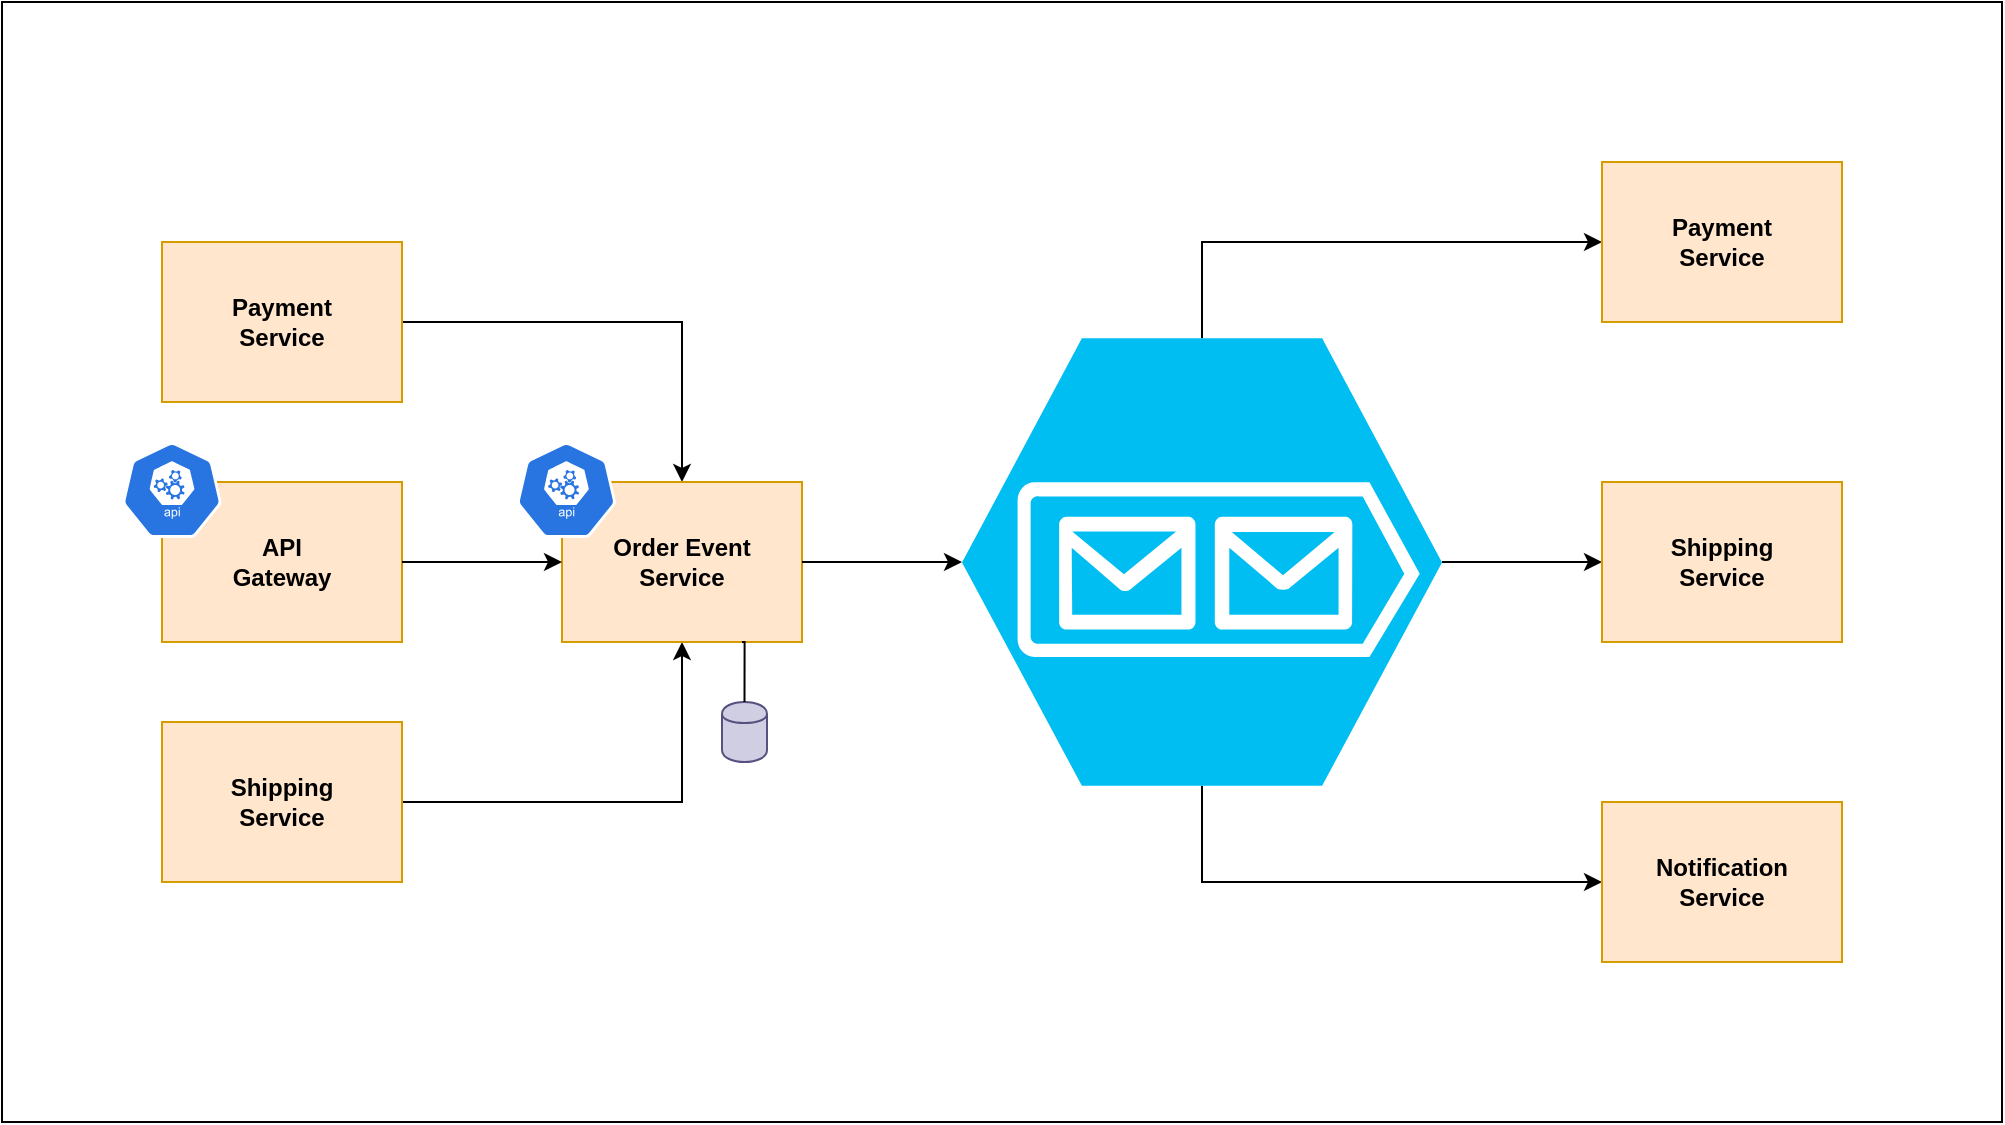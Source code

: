 <mxfile version="13.3.5" type="device" pages="2"><diagram id="Wsbl-v5SkbmwToqx3W-l" name="Page-1"><mxGraphModel dx="946" dy="680" grid="1" gridSize="10" guides="1" tooltips="1" connect="1" arrows="1" fold="1" page="1" pageScale="1" pageWidth="1700" pageHeight="1100" math="0" shadow="0"><root><mxCell id="0"/><mxCell id="1" parent="0"/><mxCell id="LPvzCVMMtISX2gwxlEmA-1" value="" style="rounded=0;whiteSpace=wrap;html=1;" vertex="1" parent="1"><mxGeometry x="120" y="80" width="1000" height="560" as="geometry"/></mxCell><mxCell id="TZjlFjjveMTCR6Yxz_XY-23" style="edgeStyle=orthogonalEdgeStyle;rounded=0;orthogonalLoop=1;jettySize=auto;html=1;exitX=0.5;exitY=0;exitDx=0;exitDy=0;exitPerimeter=0;entryX=0;entryY=0.5;entryDx=0;entryDy=0;" parent="1" source="B-DlGSOa13A6uvMS_XW_-30" target="TZjlFjjveMTCR6Yxz_XY-20" edge="1"><mxGeometry relative="1" as="geometry"/></mxCell><mxCell id="TZjlFjjveMTCR6Yxz_XY-24" style="edgeStyle=orthogonalEdgeStyle;rounded=0;orthogonalLoop=1;jettySize=auto;html=1;exitX=1;exitY=0.5;exitDx=0;exitDy=0;exitPerimeter=0;entryX=0;entryY=0.5;entryDx=0;entryDy=0;" parent="1" source="B-DlGSOa13A6uvMS_XW_-30" target="TZjlFjjveMTCR6Yxz_XY-21" edge="1"><mxGeometry relative="1" as="geometry"/></mxCell><mxCell id="TZjlFjjveMTCR6Yxz_XY-25" style="edgeStyle=orthogonalEdgeStyle;rounded=0;orthogonalLoop=1;jettySize=auto;html=1;exitX=0.5;exitY=1;exitDx=0;exitDy=0;exitPerimeter=0;entryX=0;entryY=0.5;entryDx=0;entryDy=0;" parent="1" source="B-DlGSOa13A6uvMS_XW_-30" target="TZjlFjjveMTCR6Yxz_XY-22" edge="1"><mxGeometry relative="1" as="geometry"/></mxCell><mxCell id="B-DlGSOa13A6uvMS_XW_-30" value="" style="verticalLabelPosition=bottom;html=1;verticalAlign=top;align=center;strokeColor=none;fillColor=#00BEF2;shape=mxgraph.azure.storage_queue;" parent="1" vertex="1"><mxGeometry x="600" y="248.13" width="240" height="223.75" as="geometry"/></mxCell><mxCell id="B-DlGSOa13A6uvMS_XW_-47" value="" style="shape=cylinder;whiteSpace=wrap;html=1;boundedLbl=1;backgroundOutline=1;fillColor=#d0cee2;strokeColor=#56517e;" parent="1" vertex="1"><mxGeometry x="480" y="430" width="22.5" height="30" as="geometry"/></mxCell><mxCell id="TZjlFjjveMTCR6Yxz_XY-8" style="edgeStyle=orthogonalEdgeStyle;rounded=0;orthogonalLoop=1;jettySize=auto;html=1;exitX=0.5;exitY=1;exitDx=0;exitDy=0;" parent="1" edge="1"><mxGeometry relative="1" as="geometry"><mxPoint x="290" y="510" as="sourcePoint"/><mxPoint x="290" y="510" as="targetPoint"/></mxGeometry></mxCell><mxCell id="TZjlFjjveMTCR6Yxz_XY-17" style="edgeStyle=orthogonalEdgeStyle;rounded=0;orthogonalLoop=1;jettySize=auto;html=1;exitX=1;exitY=0.5;exitDx=0;exitDy=0;entryX=0.5;entryY=0;entryDx=0;entryDy=0;" parent="1" source="TZjlFjjveMTCR6Yxz_XY-10" target="TZjlFjjveMTCR6Yxz_XY-12" edge="1"><mxGeometry relative="1" as="geometry"/></mxCell><mxCell id="TZjlFjjveMTCR6Yxz_XY-10" value="&lt;b&gt;Payment &lt;br&gt;Service&lt;/b&gt;" style="rounded=0;whiteSpace=wrap;html=1;fillColor=#ffe6cc;strokeColor=#d79b00;" parent="1" vertex="1"><mxGeometry x="200" y="200" width="120" height="80" as="geometry"/></mxCell><mxCell id="TZjlFjjveMTCR6Yxz_XY-16" style="edgeStyle=orthogonalEdgeStyle;rounded=0;orthogonalLoop=1;jettySize=auto;html=1;exitX=1;exitY=0.5;exitDx=0;exitDy=0;entryX=0.5;entryY=1;entryDx=0;entryDy=0;" parent="1" source="TZjlFjjveMTCR6Yxz_XY-11" target="TZjlFjjveMTCR6Yxz_XY-12" edge="1"><mxGeometry relative="1" as="geometry"/></mxCell><mxCell id="TZjlFjjveMTCR6Yxz_XY-11" value="&lt;b&gt;Shipping &lt;br&gt;Service&lt;/b&gt;" style="rounded=0;whiteSpace=wrap;html=1;fillColor=#ffe6cc;strokeColor=#d79b00;" parent="1" vertex="1"><mxGeometry x="200" y="440" width="120" height="80" as="geometry"/></mxCell><mxCell id="TZjlFjjveMTCR6Yxz_XY-14" value="" style="group" parent="1" vertex="1" connectable="0"><mxGeometry x="180" y="300" width="140" height="100" as="geometry"/></mxCell><mxCell id="B-DlGSOa13A6uvMS_XW_-1" value="&lt;b&gt;API &lt;br&gt;Gateway&lt;/b&gt;" style="rounded=0;whiteSpace=wrap;html=1;fillColor=#ffe6cc;strokeColor=#d79b00;" parent="TZjlFjjveMTCR6Yxz_XY-14" vertex="1"><mxGeometry x="20" y="20" width="120" height="80" as="geometry"/></mxCell><mxCell id="B-DlGSOa13A6uvMS_XW_-14" value="" style="html=1;dashed=0;whitespace=wrap;fillColor=#2875E2;strokeColor=#ffffff;points=[[0.005,0.63,0],[0.1,0.2,0],[0.9,0.2,0],[0.5,0,0],[0.995,0.63,0],[0.72,0.99,0],[0.5,1,0],[0.28,0.99,0]];shape=mxgraph.kubernetes.icon;prIcon=api" parent="TZjlFjjveMTCR6Yxz_XY-14" vertex="1"><mxGeometry width="50" height="48" as="geometry"/></mxCell><mxCell id="TZjlFjjveMTCR6Yxz_XY-15" value="" style="group" parent="1" vertex="1" connectable="0"><mxGeometry x="377.22" y="300" width="142.78" height="100" as="geometry"/></mxCell><mxCell id="TZjlFjjveMTCR6Yxz_XY-12" value="&lt;b&gt;Order Event&lt;br&gt;Service&lt;br&gt;&lt;/b&gt;" style="rounded=0;whiteSpace=wrap;html=1;fillColor=#ffe6cc;strokeColor=#d79b00;" parent="TZjlFjjveMTCR6Yxz_XY-15" vertex="1"><mxGeometry x="22.78" y="20" width="120" height="80" as="geometry"/></mxCell><mxCell id="TZjlFjjveMTCR6Yxz_XY-13" value="" style="html=1;dashed=0;whitespace=wrap;fillColor=#2875E2;strokeColor=#ffffff;points=[[0.005,0.63,0],[0.1,0.2,0],[0.9,0.2,0],[0.5,0,0],[0.995,0.63,0],[0.72,0.99,0],[0.5,1,0],[0.28,0.99,0]];shape=mxgraph.kubernetes.icon;prIcon=api" parent="TZjlFjjveMTCR6Yxz_XY-15" vertex="1"><mxGeometry width="50" height="48" as="geometry"/></mxCell><mxCell id="TZjlFjjveMTCR6Yxz_XY-18" style="edgeStyle=orthogonalEdgeStyle;rounded=0;orthogonalLoop=1;jettySize=auto;html=1;exitX=1;exitY=0.5;exitDx=0;exitDy=0;entryX=0;entryY=0.5;entryDx=0;entryDy=0;" parent="1" source="B-DlGSOa13A6uvMS_XW_-1" target="TZjlFjjveMTCR6Yxz_XY-12" edge="1"><mxGeometry relative="1" as="geometry"/></mxCell><mxCell id="TZjlFjjveMTCR6Yxz_XY-19" style="edgeStyle=orthogonalEdgeStyle;rounded=0;orthogonalLoop=1;jettySize=auto;html=1;exitX=1;exitY=0.5;exitDx=0;exitDy=0;entryX=0;entryY=0.5;entryDx=0;entryDy=0;entryPerimeter=0;" parent="1" source="TZjlFjjveMTCR6Yxz_XY-12" target="B-DlGSOa13A6uvMS_XW_-30" edge="1"><mxGeometry relative="1" as="geometry"/></mxCell><mxCell id="TZjlFjjveMTCR6Yxz_XY-20" value="&lt;b&gt;Payment &lt;br&gt;Service&lt;/b&gt;" style="rounded=0;whiteSpace=wrap;html=1;fillColor=#ffe6cc;strokeColor=#d79b00;" parent="1" vertex="1"><mxGeometry x="920" y="160" width="120" height="80" as="geometry"/></mxCell><mxCell id="TZjlFjjveMTCR6Yxz_XY-21" value="&lt;b&gt;Shipping &lt;br&gt;Service&lt;/b&gt;" style="rounded=0;whiteSpace=wrap;html=1;fillColor=#ffe6cc;strokeColor=#d79b00;" parent="1" vertex="1"><mxGeometry x="920" y="320" width="120" height="80" as="geometry"/></mxCell><mxCell id="TZjlFjjveMTCR6Yxz_XY-22" value="&lt;b&gt;Notification&lt;br&gt;Service&lt;/b&gt;" style="rounded=0;whiteSpace=wrap;html=1;fillColor=#ffe6cc;strokeColor=#d79b00;" parent="1" vertex="1"><mxGeometry x="920" y="480" width="120" height="80" as="geometry"/></mxCell><mxCell id="TZjlFjjveMTCR6Yxz_XY-26" style="edgeStyle=orthogonalEdgeStyle;rounded=0;orthogonalLoop=1;jettySize=auto;html=1;exitX=0.75;exitY=1;exitDx=0;exitDy=0;entryX=0.5;entryY=0;entryDx=0;entryDy=0;endArrow=none;endFill=0;" parent="1" source="TZjlFjjveMTCR6Yxz_XY-12" target="B-DlGSOa13A6uvMS_XW_-47" edge="1"><mxGeometry relative="1" as="geometry"/></mxCell></root></mxGraphModel></diagram><diagram id="kPfqQvV7cDaTI_ySpxtC" name="Page-2"><mxGraphModel dx="946" dy="680" grid="1" gridSize="10" guides="1" tooltips="1" connect="1" arrows="1" fold="1" page="1" pageScale="1" pageWidth="1100" pageHeight="1700" math="0" shadow="0"><root><mxCell id="9QlDuwS1sY6Q4EqJH9zt-0"/><mxCell id="9QlDuwS1sY6Q4EqJH9zt-1" parent="9QlDuwS1sY6Q4EqJH9zt-0"/><mxCell id="S-ue-FrlQDx0FSW1Izl8-0" value="" style="rounded=0;whiteSpace=wrap;html=1;" vertex="1" parent="9QlDuwS1sY6Q4EqJH9zt-1"><mxGeometry x="40" y="320" width="840" height="510" as="geometry"/></mxCell><mxCell id="Oy7VzCrQsnHq-zTd5Rhm-27" style="edgeStyle=none;rounded=0;orthogonalLoop=1;jettySize=auto;html=1;exitX=0;exitY=0.5;exitDx=0;exitDy=0;startArrow=classic;startFill=1;endArrow=none;endFill=0;" parent="9QlDuwS1sY6Q4EqJH9zt-1" source="l3O65ct3H_1b33pMumbz-2" target="bFVgoX-Urph6g96-2OCy-2" edge="1"><mxGeometry relative="1" as="geometry"/></mxCell><mxCell id="l3O65ct3H_1b33pMumbz-2" value="Payment&lt;br&gt;Service" style="rounded=0;whiteSpace=wrap;html=1;labelBackgroundColor=none;fontSize=12;align=center;fillColor=#ffe6cc;strokeColor=#d79b00;fontStyle=1" parent="9QlDuwS1sY6Q4EqJH9zt-1" vertex="1"><mxGeometry x="720" y="357.63" width="120" height="79.25" as="geometry"/></mxCell><mxCell id="Oy7VzCrQsnHq-zTd5Rhm-13" value="1" style="edgeStyle=orthogonalEdgeStyle;curved=1;orthogonalLoop=1;jettySize=auto;html=1;exitX=1;exitY=0.5;exitDx=0;exitDy=0;exitPerimeter=0;endArrow=classic;endFill=1;fontStyle=1;fontSize=16;" parent="9QlDuwS1sY6Q4EqJH9zt-1" source="sC90ZqZsg2CPUP8yj3c5-4" target="bFVgoX-Urph6g96-2OCy-2" edge="1"><mxGeometry relative="1" as="geometry"/></mxCell><mxCell id="Oy7VzCrQsnHq-zTd5Rhm-22" value="2" style="edgeStyle=none;rounded=0;orthogonalLoop=1;jettySize=auto;html=1;exitX=1;exitY=0.5;exitDx=0;exitDy=0;exitPerimeter=0;endArrow=classic;endFill=1;fontStyle=1;fontSize=16;" parent="9QlDuwS1sY6Q4EqJH9zt-1" source="sC90ZqZsg2CPUP8yj3c5-4" target="Oy7VzCrQsnHq-zTd5Rhm-11" edge="1"><mxGeometry relative="1" as="geometry"/></mxCell><mxCell id="sC90ZqZsg2CPUP8yj3c5-4" value="Orders Exchange" style="outlineConnect=0;dashed=0;verticalLabelPosition=bottom;verticalAlign=top;align=center;html=1;shape=mxgraph.aws3.workmail;fillColor=#D16A28;gradientColor=#F58435;gradientDirection=north;labelBackgroundColor=none;fontSize=12;fontStyle=1" parent="9QlDuwS1sY6Q4EqJH9zt-1" vertex="1"><mxGeometry x="320" y="350" width="82.5" height="94.5" as="geometry"/></mxCell><mxCell id="Oy7VzCrQsnHq-zTd5Rhm-17" value="3" style="edgeStyle=orthogonalEdgeStyle;rounded=0;orthogonalLoop=1;jettySize=auto;html=1;exitX=1;exitY=0.5;exitDx=0;exitDy=0;exitPerimeter=0;endArrow=classic;endFill=1;fontSize=16;fontStyle=1" parent="9QlDuwS1sY6Q4EqJH9zt-1" source="sC90ZqZsg2CPUP8yj3c5-5" target="Oy7VzCrQsnHq-zTd5Rhm-10" edge="1"><mxGeometry relative="1" as="geometry"/></mxCell><mxCell id="Oy7VzCrQsnHq-zTd5Rhm-21" value="4" style="rounded=0;orthogonalLoop=1;jettySize=auto;html=1;exitX=1;exitY=0.5;exitDx=0;exitDy=0;exitPerimeter=0;endArrow=classic;endFill=1;fontStyle=1;fontSize=16;" parent="9QlDuwS1sY6Q4EqJH9zt-1" source="sC90ZqZsg2CPUP8yj3c5-5" target="Oy7VzCrQsnHq-zTd5Rhm-11" edge="1"><mxGeometry relative="1" as="geometry"/></mxCell><mxCell id="sC90ZqZsg2CPUP8yj3c5-5" value="Payment Exchange" style="outlineConnect=0;dashed=0;verticalLabelPosition=bottom;verticalAlign=top;align=center;html=1;shape=mxgraph.aws3.workmail;fillColor=#D16A28;gradientColor=#F58435;gradientDirection=north;labelBackgroundColor=none;fontSize=12;fontStyle=1" parent="9QlDuwS1sY6Q4EqJH9zt-1" vertex="1"><mxGeometry x="320" y="511.25" width="82.5" height="94.5" as="geometry"/></mxCell><mxCell id="Oy7VzCrQsnHq-zTd5Rhm-18" value="5" style="edgeStyle=orthogonalEdgeStyle;rounded=0;orthogonalLoop=1;jettySize=auto;html=1;exitX=1;exitY=0.5;exitDx=0;exitDy=0;exitPerimeter=0;endArrow=classic;endFill=1;fontSize=16;fontStyle=1" parent="9QlDuwS1sY6Q4EqJH9zt-1" source="sC90ZqZsg2CPUP8yj3c5-6" target="Oy7VzCrQsnHq-zTd5Rhm-11" edge="1"><mxGeometry relative="1" as="geometry"/></mxCell><mxCell id="sC90ZqZsg2CPUP8yj3c5-6" value="Shipping Exchange" style="outlineConnect=0;dashed=0;verticalLabelPosition=bottom;verticalAlign=top;align=center;html=1;shape=mxgraph.aws3.workmail;fillColor=#D16A28;gradientColor=#F58435;gradientDirection=north;labelBackgroundColor=none;fontSize=12;fontStyle=1" parent="9QlDuwS1sY6Q4EqJH9zt-1" vertex="1"><mxGeometry x="320" y="670" width="82.5" height="94.5" as="geometry"/></mxCell><mxCell id="bFVgoX-Urph6g96-2OCy-2" value="payment" style="outlineConnect=0;fontColor=#232F3E;gradientColor=none;fillColor=#BC1356;strokeColor=none;dashed=0;verticalLabelPosition=bottom;verticalAlign=top;align=center;html=1;fontSize=12;fontStyle=1;aspect=fixed;pointerEvents=1;shape=mxgraph.aws4.queue;labelBackgroundColor=none;" parent="9QlDuwS1sY6Q4EqJH9zt-1" vertex="1"><mxGeometry x="550" y="364.13" width="109.95" height="66.25" as="geometry"/></mxCell><mxCell id="Oy7VzCrQsnHq-zTd5Rhm-6" style="edgeStyle=orthogonalEdgeStyle;rounded=0;orthogonalLoop=1;jettySize=auto;html=1;exitX=0.5;exitY=0;exitDx=0;exitDy=0;entryX=0;entryY=0.5;entryDx=0;entryDy=0;entryPerimeter=0;endArrow=classic;endFill=1;" parent="9QlDuwS1sY6Q4EqJH9zt-1" source="l3O65ct3H_1b33pMumbz-18" target="sC90ZqZsg2CPUP8yj3c5-4" edge="1"><mxGeometry relative="1" as="geometry"/></mxCell><mxCell id="Oy7VzCrQsnHq-zTd5Rhm-7" style="edgeStyle=orthogonalEdgeStyle;rounded=0;orthogonalLoop=1;jettySize=auto;html=1;exitX=1;exitY=0.5;exitDx=0;exitDy=0;entryX=0;entryY=0.5;entryDx=0;entryDy=0;entryPerimeter=0;endArrow=classic;endFill=1;" parent="9QlDuwS1sY6Q4EqJH9zt-1" source="l3O65ct3H_1b33pMumbz-18" target="sC90ZqZsg2CPUP8yj3c5-5" edge="1"><mxGeometry relative="1" as="geometry"/></mxCell><mxCell id="Oy7VzCrQsnHq-zTd5Rhm-8" style="edgeStyle=orthogonalEdgeStyle;rounded=0;orthogonalLoop=1;jettySize=auto;html=1;exitX=0.5;exitY=1;exitDx=0;exitDy=0;entryX=0;entryY=0.5;entryDx=0;entryDy=0;entryPerimeter=0;endArrow=classic;endFill=1;" parent="9QlDuwS1sY6Q4EqJH9zt-1" source="l3O65ct3H_1b33pMumbz-18" target="sC90ZqZsg2CPUP8yj3c5-6" edge="1"><mxGeometry relative="1" as="geometry"/></mxCell><mxCell id="l3O65ct3H_1b33pMumbz-18" value="Order Event&lt;br&gt;Service" style="rounded=0;whiteSpace=wrap;html=1;labelBackgroundColor=none;fontSize=12;align=center;fillColor=#ffe6cc;strokeColor=#d79b00;fontStyle=1" parent="9QlDuwS1sY6Q4EqJH9zt-1" vertex="1"><mxGeometry x="80" y="517" width="120" height="83" as="geometry"/></mxCell><mxCell id="dnU7aSutYGoGMxB8VBNa-0" style="edgeStyle=none;rounded=0;orthogonalLoop=1;jettySize=auto;html=1;exitX=0;exitY=0.5;exitDx=0;exitDy=0;startArrow=classic;startFill=1;endArrow=none;endFill=0;strokeWidth=2;fontSize=12;" parent="9QlDuwS1sY6Q4EqJH9zt-1" edge="1"><mxGeometry relative="1" as="geometry"><mxPoint x="80" y="570" as="sourcePoint"/><mxPoint x="80" y="570" as="targetPoint"/></mxGeometry></mxCell><mxCell id="Oy7VzCrQsnHq-zTd5Rhm-23" style="edgeStyle=none;rounded=0;orthogonalLoop=1;jettySize=auto;html=1;exitX=0;exitY=0.5;exitDx=0;exitDy=0;endArrow=none;endFill=0;startArrow=classic;startFill=1;" parent="9QlDuwS1sY6Q4EqJH9zt-1" source="Oy7VzCrQsnHq-zTd5Rhm-4" target="Oy7VzCrQsnHq-zTd5Rhm-10" edge="1"><mxGeometry relative="1" as="geometry"/></mxCell><mxCell id="Oy7VzCrQsnHq-zTd5Rhm-4" value="Shipping&lt;br&gt;Service" style="rounded=0;whiteSpace=wrap;html=1;labelBackgroundColor=none;fontSize=12;align=center;fillColor=#ffe6cc;strokeColor=#d79b00;fontStyle=1" parent="9QlDuwS1sY6Q4EqJH9zt-1" vertex="1"><mxGeometry x="720" y="520.75" width="120" height="79.25" as="geometry"/></mxCell><mxCell id="Oy7VzCrQsnHq-zTd5Rhm-26" style="edgeStyle=none;rounded=0;orthogonalLoop=1;jettySize=auto;html=1;exitX=0;exitY=0.5;exitDx=0;exitDy=0;startArrow=classic;startFill=1;endArrow=none;endFill=0;" parent="9QlDuwS1sY6Q4EqJH9zt-1" source="Oy7VzCrQsnHq-zTd5Rhm-5" target="Oy7VzCrQsnHq-zTd5Rhm-11" edge="1"><mxGeometry relative="1" as="geometry"/></mxCell><mxCell id="Oy7VzCrQsnHq-zTd5Rhm-5" value="Notification&lt;br&gt;Service" style="rounded=0;whiteSpace=wrap;html=1;labelBackgroundColor=none;fontSize=12;align=center;fillColor=#ffe6cc;strokeColor=#d79b00;fontStyle=1" parent="9QlDuwS1sY6Q4EqJH9zt-1" vertex="1"><mxGeometry x="720" y="677.63" width="120" height="79.25" as="geometry"/></mxCell><mxCell id="Oy7VzCrQsnHq-zTd5Rhm-10" value="shipping" style="outlineConnect=0;fontColor=#232F3E;gradientColor=none;fillColor=#BC1356;strokeColor=none;dashed=0;verticalLabelPosition=bottom;verticalAlign=top;align=center;html=1;fontSize=12;fontStyle=1;aspect=fixed;pointerEvents=1;shape=mxgraph.aws4.queue;labelBackgroundColor=none;" parent="9QlDuwS1sY6Q4EqJH9zt-1" vertex="1"><mxGeometry x="550" y="525.38" width="109.95" height="66.25" as="geometry"/></mxCell><mxCell id="Oy7VzCrQsnHq-zTd5Rhm-11" value="notification" style="outlineConnect=0;fontColor=#232F3E;gradientColor=none;fillColor=#BC1356;strokeColor=none;dashed=0;verticalLabelPosition=bottom;verticalAlign=top;align=center;html=1;fontSize=12;fontStyle=1;aspect=fixed;pointerEvents=1;shape=mxgraph.aws4.queue;labelBackgroundColor=none;" parent="9QlDuwS1sY6Q4EqJH9zt-1" vertex="1"><mxGeometry x="550" y="684.13" width="109.95" height="66.25" as="geometry"/></mxCell></root></mxGraphModel></diagram></mxfile>